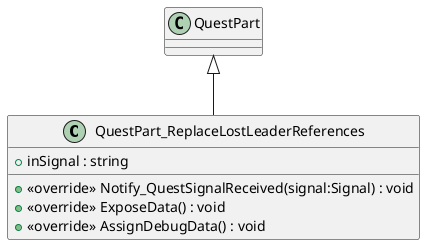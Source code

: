 @startuml
class QuestPart_ReplaceLostLeaderReferences {
    + inSignal : string
    + <<override>> Notify_QuestSignalReceived(signal:Signal) : void
    + <<override>> ExposeData() : void
    + <<override>> AssignDebugData() : void
}
QuestPart <|-- QuestPart_ReplaceLostLeaderReferences
@enduml
